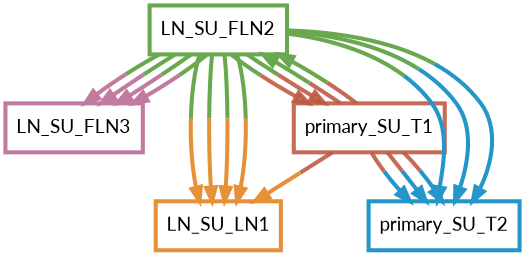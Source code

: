 digraph  {
dpi=600;size=3.5;
LN_SU_FLN2 [color="#6aa84fff", fillcolor=white, fontname=Lato, penwidth="3.0", shape=box];
LN_SU_FLN3 [color="#c27ba0ff", fillcolor=white, fontname=Lato, penwidth="3.0", shape=box];
LN_SU_LN1 [color="#e69138ff", fillcolor=white, fontname=Lato, penwidth="3.0", shape=box];
primary_SU_T1 [color="#be5742e1", fillcolor=white, fontname=Lato, penwidth="3.0", shape=box];
primary_SU_T2 [color="#2496c8ff", fillcolor=white, fontname=Lato, penwidth="3.0", shape=box];
LN_SU_FLN2 -> LN_SU_FLN3  [color="#6aa84fff;0.5:#c27ba0ff", key=0, penwidth=3];
LN_SU_FLN2 -> LN_SU_FLN3  [color="#6aa84fff;0.5:#c27ba0ff", key=1, penwidth=3];
LN_SU_FLN2 -> LN_SU_FLN3  [color="#6aa84fff;0.5:#c27ba0ff", key=2, penwidth=3];
LN_SU_FLN2 -> LN_SU_FLN3  [color="#6aa84fff;0.5:#c27ba0ff", key=3, penwidth=3];
LN_SU_FLN2 -> LN_SU_LN1  [color="#6aa84fff;0.5:#e69138ff", key=0, penwidth=3];
LN_SU_FLN2 -> LN_SU_LN1  [color="#6aa84fff;0.5:#e69138ff", key=1, penwidth=3];
LN_SU_FLN2 -> LN_SU_LN1  [color="#6aa84fff;0.5:#e69138ff", key=2, penwidth=3];
LN_SU_FLN2 -> LN_SU_LN1  [color="#6aa84fff;0.5:#e69138ff", key=3, penwidth=3];
LN_SU_FLN2 -> primary_SU_T1  [color="#6aa84fff;0.5:#be5742e1", key=0, penwidth=3];
LN_SU_FLN2 -> primary_SU_T1  [color="#6aa84fff;0.5:#be5742e1", key=1, penwidth=3];
LN_SU_FLN2 -> primary_SU_T2  [color="#6aa84fff;0.5:#2496c8ff", key=0, penwidth=3];
LN_SU_FLN2 -> primary_SU_T2  [color="#6aa84fff;0.5:#2496c8ff", key=1, penwidth=3];
LN_SU_FLN2 -> primary_SU_T2  [color="#6aa84fff;0.5:#2496c8ff", key=2, penwidth=3];
primary_SU_T1 -> LN_SU_FLN2  [color="#be5742e1;0.5:#6aa84fff", key=0, penwidth=3];
primary_SU_T1 -> LN_SU_FLN2  [color="#be5742e1;0.5:#6aa84fff", key=1, penwidth=3];
primary_SU_T1 -> LN_SU_LN1  [color="#be5742e1;0.5:#e69138ff", key=0, penwidth=3];
primary_SU_T1 -> primary_SU_T2  [color="#be5742e1;0.5:#2496c8ff", key=0, penwidth=3];
primary_SU_T1 -> primary_SU_T2  [color="#be5742e1;0.5:#2496c8ff", key=1, penwidth=3];
primary_SU_T1 -> primary_SU_T2  [color="#be5742e1;0.5:#2496c8ff", key=2, penwidth=3];
}
